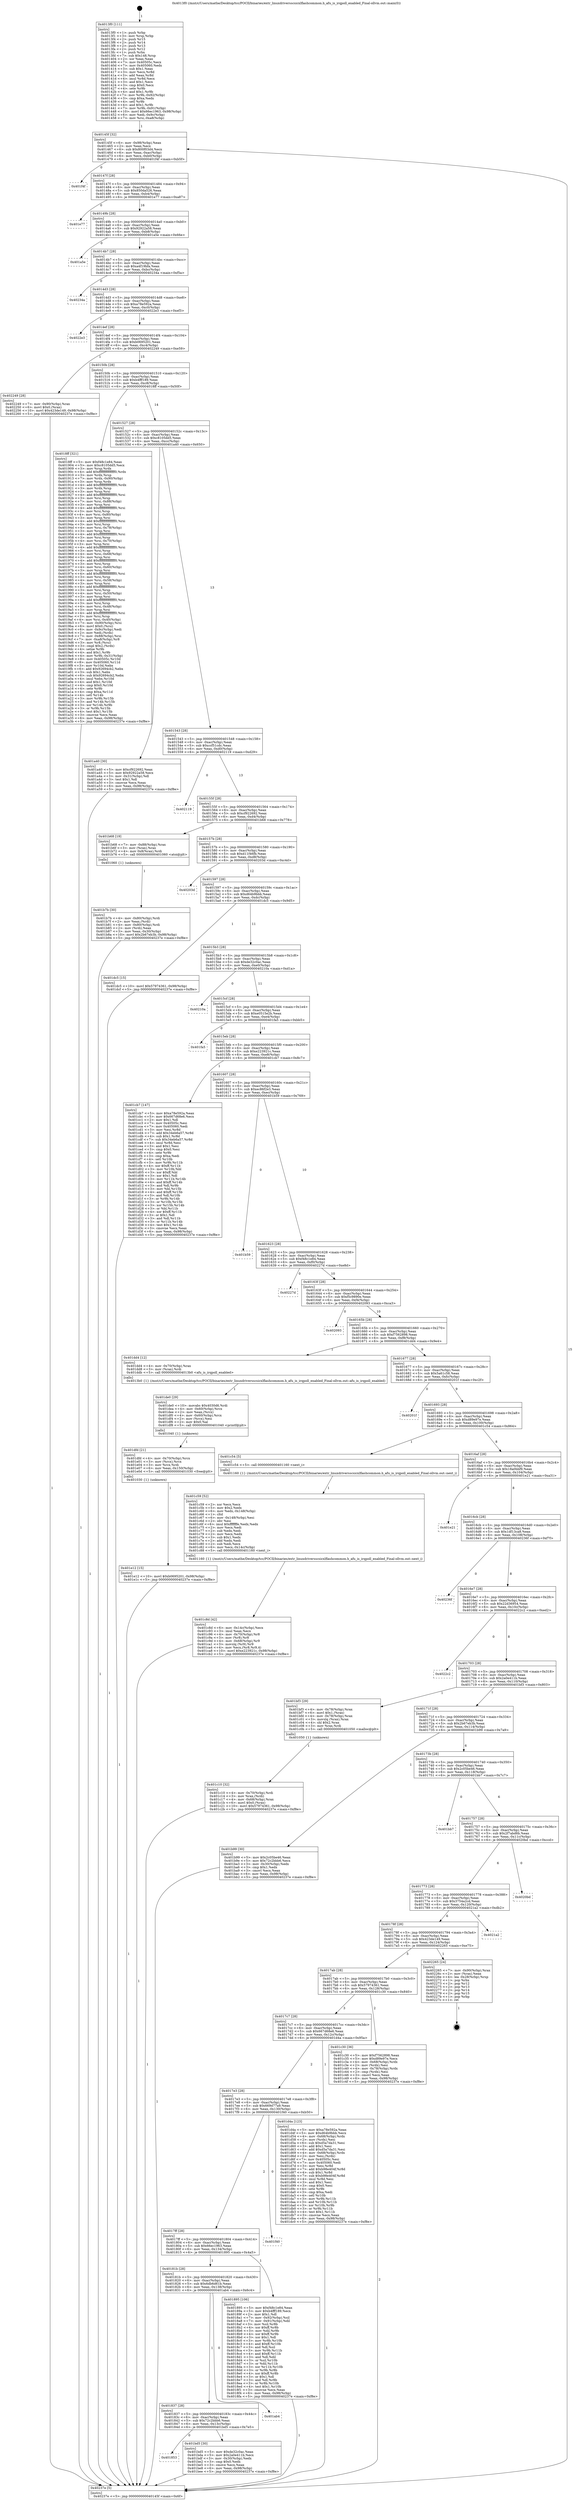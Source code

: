 digraph "0x4013f0" {
  label = "0x4013f0 (/mnt/c/Users/mathe/Desktop/tcc/POCII/binaries/extr_linuxdriversscsicxlflashcommon.h_afu_is_irqpoll_enabled_Final-ollvm.out::main(0))"
  labelloc = "t"
  node[shape=record]

  Entry [label="",width=0.3,height=0.3,shape=circle,fillcolor=black,style=filled]
  "0x40145f" [label="{
     0x40145f [32]\l
     | [instrs]\l
     &nbsp;&nbsp;0x40145f \<+6\>: mov -0x98(%rbp),%eax\l
     &nbsp;&nbsp;0x401465 \<+2\>: mov %eax,%ecx\l
     &nbsp;&nbsp;0x401467 \<+6\>: sub $0x800f03d4,%ecx\l
     &nbsp;&nbsp;0x40146d \<+6\>: mov %eax,-0xac(%rbp)\l
     &nbsp;&nbsp;0x401473 \<+6\>: mov %ecx,-0xb0(%rbp)\l
     &nbsp;&nbsp;0x401479 \<+6\>: je 0000000000401f4f \<main+0xb5f\>\l
  }"]
  "0x401f4f" [label="{
     0x401f4f\l
  }", style=dashed]
  "0x40147f" [label="{
     0x40147f [28]\l
     | [instrs]\l
     &nbsp;&nbsp;0x40147f \<+5\>: jmp 0000000000401484 \<main+0x94\>\l
     &nbsp;&nbsp;0x401484 \<+6\>: mov -0xac(%rbp),%eax\l
     &nbsp;&nbsp;0x40148a \<+5\>: sub $0x850da526,%eax\l
     &nbsp;&nbsp;0x40148f \<+6\>: mov %eax,-0xb4(%rbp)\l
     &nbsp;&nbsp;0x401495 \<+6\>: je 0000000000401e77 \<main+0xa87\>\l
  }"]
  Exit [label="",width=0.3,height=0.3,shape=circle,fillcolor=black,style=filled,peripheries=2]
  "0x401e77" [label="{
     0x401e77\l
  }", style=dashed]
  "0x40149b" [label="{
     0x40149b [28]\l
     | [instrs]\l
     &nbsp;&nbsp;0x40149b \<+5\>: jmp 00000000004014a0 \<main+0xb0\>\l
     &nbsp;&nbsp;0x4014a0 \<+6\>: mov -0xac(%rbp),%eax\l
     &nbsp;&nbsp;0x4014a6 \<+5\>: sub $0x92922a58,%eax\l
     &nbsp;&nbsp;0x4014ab \<+6\>: mov %eax,-0xb8(%rbp)\l
     &nbsp;&nbsp;0x4014b1 \<+6\>: je 0000000000401a5e \<main+0x66e\>\l
  }"]
  "0x401e12" [label="{
     0x401e12 [15]\l
     | [instrs]\l
     &nbsp;&nbsp;0x401e12 \<+10\>: movl $0xb0695201,-0x98(%rbp)\l
     &nbsp;&nbsp;0x401e1c \<+5\>: jmp 000000000040237e \<main+0xf8e\>\l
  }"]
  "0x401a5e" [label="{
     0x401a5e\l
  }", style=dashed]
  "0x4014b7" [label="{
     0x4014b7 [28]\l
     | [instrs]\l
     &nbsp;&nbsp;0x4014b7 \<+5\>: jmp 00000000004014bc \<main+0xcc\>\l
     &nbsp;&nbsp;0x4014bc \<+6\>: mov -0xac(%rbp),%eax\l
     &nbsp;&nbsp;0x4014c2 \<+5\>: sub $0xa4f19bfa,%eax\l
     &nbsp;&nbsp;0x4014c7 \<+6\>: mov %eax,-0xbc(%rbp)\l
     &nbsp;&nbsp;0x4014cd \<+6\>: je 000000000040234a \<main+0xf5a\>\l
  }"]
  "0x401dfd" [label="{
     0x401dfd [21]\l
     | [instrs]\l
     &nbsp;&nbsp;0x401dfd \<+4\>: mov -0x70(%rbp),%rcx\l
     &nbsp;&nbsp;0x401e01 \<+3\>: mov (%rcx),%rcx\l
     &nbsp;&nbsp;0x401e04 \<+3\>: mov %rcx,%rdi\l
     &nbsp;&nbsp;0x401e07 \<+6\>: mov %eax,-0x150(%rbp)\l
     &nbsp;&nbsp;0x401e0d \<+5\>: call 0000000000401030 \<free@plt\>\l
     | [calls]\l
     &nbsp;&nbsp;0x401030 \{1\} (unknown)\l
  }"]
  "0x40234a" [label="{
     0x40234a\l
  }", style=dashed]
  "0x4014d3" [label="{
     0x4014d3 [28]\l
     | [instrs]\l
     &nbsp;&nbsp;0x4014d3 \<+5\>: jmp 00000000004014d8 \<main+0xe8\>\l
     &nbsp;&nbsp;0x4014d8 \<+6\>: mov -0xac(%rbp),%eax\l
     &nbsp;&nbsp;0x4014de \<+5\>: sub $0xa78e592a,%eax\l
     &nbsp;&nbsp;0x4014e3 \<+6\>: mov %eax,-0xc0(%rbp)\l
     &nbsp;&nbsp;0x4014e9 \<+6\>: je 00000000004022e3 \<main+0xef3\>\l
  }"]
  "0x401de0" [label="{
     0x401de0 [29]\l
     | [instrs]\l
     &nbsp;&nbsp;0x401de0 \<+10\>: movabs $0x4030d6,%rdi\l
     &nbsp;&nbsp;0x401dea \<+4\>: mov -0x60(%rbp),%rcx\l
     &nbsp;&nbsp;0x401dee \<+2\>: mov %eax,(%rcx)\l
     &nbsp;&nbsp;0x401df0 \<+4\>: mov -0x60(%rbp),%rcx\l
     &nbsp;&nbsp;0x401df4 \<+2\>: mov (%rcx),%esi\l
     &nbsp;&nbsp;0x401df6 \<+2\>: mov $0x0,%al\l
     &nbsp;&nbsp;0x401df8 \<+5\>: call 0000000000401040 \<printf@plt\>\l
     | [calls]\l
     &nbsp;&nbsp;0x401040 \{1\} (unknown)\l
  }"]
  "0x4022e3" [label="{
     0x4022e3\l
  }", style=dashed]
  "0x4014ef" [label="{
     0x4014ef [28]\l
     | [instrs]\l
     &nbsp;&nbsp;0x4014ef \<+5\>: jmp 00000000004014f4 \<main+0x104\>\l
     &nbsp;&nbsp;0x4014f4 \<+6\>: mov -0xac(%rbp),%eax\l
     &nbsp;&nbsp;0x4014fa \<+5\>: sub $0xb0695201,%eax\l
     &nbsp;&nbsp;0x4014ff \<+6\>: mov %eax,-0xc4(%rbp)\l
     &nbsp;&nbsp;0x401505 \<+6\>: je 0000000000402249 \<main+0xe59\>\l
  }"]
  "0x401c8d" [label="{
     0x401c8d [42]\l
     | [instrs]\l
     &nbsp;&nbsp;0x401c8d \<+6\>: mov -0x14c(%rbp),%ecx\l
     &nbsp;&nbsp;0x401c93 \<+3\>: imul %eax,%ecx\l
     &nbsp;&nbsp;0x401c96 \<+4\>: mov -0x70(%rbp),%r8\l
     &nbsp;&nbsp;0x401c9a \<+3\>: mov (%r8),%r8\l
     &nbsp;&nbsp;0x401c9d \<+4\>: mov -0x68(%rbp),%r9\l
     &nbsp;&nbsp;0x401ca1 \<+3\>: movslq (%r9),%r9\l
     &nbsp;&nbsp;0x401ca4 \<+4\>: mov %ecx,(%r8,%r9,4)\l
     &nbsp;&nbsp;0x401ca8 \<+10\>: movl $0xe223921c,-0x98(%rbp)\l
     &nbsp;&nbsp;0x401cb2 \<+5\>: jmp 000000000040237e \<main+0xf8e\>\l
  }"]
  "0x402249" [label="{
     0x402249 [28]\l
     | [instrs]\l
     &nbsp;&nbsp;0x402249 \<+7\>: mov -0x90(%rbp),%rax\l
     &nbsp;&nbsp;0x402250 \<+6\>: movl $0x0,(%rax)\l
     &nbsp;&nbsp;0x402256 \<+10\>: movl $0x423de149,-0x98(%rbp)\l
     &nbsp;&nbsp;0x402260 \<+5\>: jmp 000000000040237e \<main+0xf8e\>\l
  }"]
  "0x40150b" [label="{
     0x40150b [28]\l
     | [instrs]\l
     &nbsp;&nbsp;0x40150b \<+5\>: jmp 0000000000401510 \<main+0x120\>\l
     &nbsp;&nbsp;0x401510 \<+6\>: mov -0xac(%rbp),%eax\l
     &nbsp;&nbsp;0x401516 \<+5\>: sub $0xb4fff189,%eax\l
     &nbsp;&nbsp;0x40151b \<+6\>: mov %eax,-0xc8(%rbp)\l
     &nbsp;&nbsp;0x401521 \<+6\>: je 00000000004018ff \<main+0x50f\>\l
  }"]
  "0x401c59" [label="{
     0x401c59 [52]\l
     | [instrs]\l
     &nbsp;&nbsp;0x401c59 \<+2\>: xor %ecx,%ecx\l
     &nbsp;&nbsp;0x401c5b \<+5\>: mov $0x2,%edx\l
     &nbsp;&nbsp;0x401c60 \<+6\>: mov %edx,-0x148(%rbp)\l
     &nbsp;&nbsp;0x401c66 \<+1\>: cltd\l
     &nbsp;&nbsp;0x401c67 \<+6\>: mov -0x148(%rbp),%esi\l
     &nbsp;&nbsp;0x401c6d \<+2\>: idiv %esi\l
     &nbsp;&nbsp;0x401c6f \<+6\>: imul $0xfffffffe,%edx,%edx\l
     &nbsp;&nbsp;0x401c75 \<+2\>: mov %ecx,%edi\l
     &nbsp;&nbsp;0x401c77 \<+2\>: sub %edx,%edi\l
     &nbsp;&nbsp;0x401c79 \<+2\>: mov %ecx,%edx\l
     &nbsp;&nbsp;0x401c7b \<+3\>: sub $0x1,%edx\l
     &nbsp;&nbsp;0x401c7e \<+2\>: add %edx,%edi\l
     &nbsp;&nbsp;0x401c80 \<+2\>: sub %edi,%ecx\l
     &nbsp;&nbsp;0x401c82 \<+6\>: mov %ecx,-0x14c(%rbp)\l
     &nbsp;&nbsp;0x401c88 \<+5\>: call 0000000000401160 \<next_i\>\l
     | [calls]\l
     &nbsp;&nbsp;0x401160 \{1\} (/mnt/c/Users/mathe/Desktop/tcc/POCII/binaries/extr_linuxdriversscsicxlflashcommon.h_afu_is_irqpoll_enabled_Final-ollvm.out::next_i)\l
  }"]
  "0x4018ff" [label="{
     0x4018ff [321]\l
     | [instrs]\l
     &nbsp;&nbsp;0x4018ff \<+5\>: mov $0xf48c1e84,%eax\l
     &nbsp;&nbsp;0x401904 \<+5\>: mov $0xc8105dd5,%ecx\l
     &nbsp;&nbsp;0x401909 \<+3\>: mov %rsp,%rdx\l
     &nbsp;&nbsp;0x40190c \<+4\>: add $0xfffffffffffffff0,%rdx\l
     &nbsp;&nbsp;0x401910 \<+3\>: mov %rdx,%rsp\l
     &nbsp;&nbsp;0x401913 \<+7\>: mov %rdx,-0x90(%rbp)\l
     &nbsp;&nbsp;0x40191a \<+3\>: mov %rsp,%rdx\l
     &nbsp;&nbsp;0x40191d \<+4\>: add $0xfffffffffffffff0,%rdx\l
     &nbsp;&nbsp;0x401921 \<+3\>: mov %rdx,%rsp\l
     &nbsp;&nbsp;0x401924 \<+3\>: mov %rsp,%rsi\l
     &nbsp;&nbsp;0x401927 \<+4\>: add $0xfffffffffffffff0,%rsi\l
     &nbsp;&nbsp;0x40192b \<+3\>: mov %rsi,%rsp\l
     &nbsp;&nbsp;0x40192e \<+7\>: mov %rsi,-0x88(%rbp)\l
     &nbsp;&nbsp;0x401935 \<+3\>: mov %rsp,%rsi\l
     &nbsp;&nbsp;0x401938 \<+4\>: add $0xfffffffffffffff0,%rsi\l
     &nbsp;&nbsp;0x40193c \<+3\>: mov %rsi,%rsp\l
     &nbsp;&nbsp;0x40193f \<+4\>: mov %rsi,-0x80(%rbp)\l
     &nbsp;&nbsp;0x401943 \<+3\>: mov %rsp,%rsi\l
     &nbsp;&nbsp;0x401946 \<+4\>: add $0xfffffffffffffff0,%rsi\l
     &nbsp;&nbsp;0x40194a \<+3\>: mov %rsi,%rsp\l
     &nbsp;&nbsp;0x40194d \<+4\>: mov %rsi,-0x78(%rbp)\l
     &nbsp;&nbsp;0x401951 \<+3\>: mov %rsp,%rsi\l
     &nbsp;&nbsp;0x401954 \<+4\>: add $0xfffffffffffffff0,%rsi\l
     &nbsp;&nbsp;0x401958 \<+3\>: mov %rsi,%rsp\l
     &nbsp;&nbsp;0x40195b \<+4\>: mov %rsi,-0x70(%rbp)\l
     &nbsp;&nbsp;0x40195f \<+3\>: mov %rsp,%rsi\l
     &nbsp;&nbsp;0x401962 \<+4\>: add $0xfffffffffffffff0,%rsi\l
     &nbsp;&nbsp;0x401966 \<+3\>: mov %rsi,%rsp\l
     &nbsp;&nbsp;0x401969 \<+4\>: mov %rsi,-0x68(%rbp)\l
     &nbsp;&nbsp;0x40196d \<+3\>: mov %rsp,%rsi\l
     &nbsp;&nbsp;0x401970 \<+4\>: add $0xfffffffffffffff0,%rsi\l
     &nbsp;&nbsp;0x401974 \<+3\>: mov %rsi,%rsp\l
     &nbsp;&nbsp;0x401977 \<+4\>: mov %rsi,-0x60(%rbp)\l
     &nbsp;&nbsp;0x40197b \<+3\>: mov %rsp,%rsi\l
     &nbsp;&nbsp;0x40197e \<+4\>: add $0xfffffffffffffff0,%rsi\l
     &nbsp;&nbsp;0x401982 \<+3\>: mov %rsi,%rsp\l
     &nbsp;&nbsp;0x401985 \<+4\>: mov %rsi,-0x58(%rbp)\l
     &nbsp;&nbsp;0x401989 \<+3\>: mov %rsp,%rsi\l
     &nbsp;&nbsp;0x40198c \<+4\>: add $0xfffffffffffffff0,%rsi\l
     &nbsp;&nbsp;0x401990 \<+3\>: mov %rsi,%rsp\l
     &nbsp;&nbsp;0x401993 \<+4\>: mov %rsi,-0x50(%rbp)\l
     &nbsp;&nbsp;0x401997 \<+3\>: mov %rsp,%rsi\l
     &nbsp;&nbsp;0x40199a \<+4\>: add $0xfffffffffffffff0,%rsi\l
     &nbsp;&nbsp;0x40199e \<+3\>: mov %rsi,%rsp\l
     &nbsp;&nbsp;0x4019a1 \<+4\>: mov %rsi,-0x48(%rbp)\l
     &nbsp;&nbsp;0x4019a5 \<+3\>: mov %rsp,%rsi\l
     &nbsp;&nbsp;0x4019a8 \<+4\>: add $0xfffffffffffffff0,%rsi\l
     &nbsp;&nbsp;0x4019ac \<+3\>: mov %rsi,%rsp\l
     &nbsp;&nbsp;0x4019af \<+4\>: mov %rsi,-0x40(%rbp)\l
     &nbsp;&nbsp;0x4019b3 \<+7\>: mov -0x90(%rbp),%rsi\l
     &nbsp;&nbsp;0x4019ba \<+6\>: movl $0x0,(%rsi)\l
     &nbsp;&nbsp;0x4019c0 \<+6\>: mov -0x9c(%rbp),%edi\l
     &nbsp;&nbsp;0x4019c6 \<+2\>: mov %edi,(%rdx)\l
     &nbsp;&nbsp;0x4019c8 \<+7\>: mov -0x88(%rbp),%rsi\l
     &nbsp;&nbsp;0x4019cf \<+7\>: mov -0xa8(%rbp),%r8\l
     &nbsp;&nbsp;0x4019d6 \<+3\>: mov %r8,(%rsi)\l
     &nbsp;&nbsp;0x4019d9 \<+3\>: cmpl $0x2,(%rdx)\l
     &nbsp;&nbsp;0x4019dc \<+4\>: setne %r9b\l
     &nbsp;&nbsp;0x4019e0 \<+4\>: and $0x1,%r9b\l
     &nbsp;&nbsp;0x4019e4 \<+4\>: mov %r9b,-0x31(%rbp)\l
     &nbsp;&nbsp;0x4019e8 \<+8\>: mov 0x40505c,%r10d\l
     &nbsp;&nbsp;0x4019f0 \<+8\>: mov 0x405060,%r11d\l
     &nbsp;&nbsp;0x4019f8 \<+3\>: mov %r10d,%ebx\l
     &nbsp;&nbsp;0x4019fb \<+6\>: add $0x92694cb2,%ebx\l
     &nbsp;&nbsp;0x401a01 \<+3\>: sub $0x1,%ebx\l
     &nbsp;&nbsp;0x401a04 \<+6\>: sub $0x92694cb2,%ebx\l
     &nbsp;&nbsp;0x401a0a \<+4\>: imul %ebx,%r10d\l
     &nbsp;&nbsp;0x401a0e \<+4\>: and $0x1,%r10d\l
     &nbsp;&nbsp;0x401a12 \<+4\>: cmp $0x0,%r10d\l
     &nbsp;&nbsp;0x401a16 \<+4\>: sete %r9b\l
     &nbsp;&nbsp;0x401a1a \<+4\>: cmp $0xa,%r11d\l
     &nbsp;&nbsp;0x401a1e \<+4\>: setl %r14b\l
     &nbsp;&nbsp;0x401a22 \<+3\>: mov %r9b,%r15b\l
     &nbsp;&nbsp;0x401a25 \<+3\>: and %r14b,%r15b\l
     &nbsp;&nbsp;0x401a28 \<+3\>: xor %r14b,%r9b\l
     &nbsp;&nbsp;0x401a2b \<+3\>: or %r9b,%r15b\l
     &nbsp;&nbsp;0x401a2e \<+4\>: test $0x1,%r15b\l
     &nbsp;&nbsp;0x401a32 \<+3\>: cmovne %ecx,%eax\l
     &nbsp;&nbsp;0x401a35 \<+6\>: mov %eax,-0x98(%rbp)\l
     &nbsp;&nbsp;0x401a3b \<+5\>: jmp 000000000040237e \<main+0xf8e\>\l
  }"]
  "0x401527" [label="{
     0x401527 [28]\l
     | [instrs]\l
     &nbsp;&nbsp;0x401527 \<+5\>: jmp 000000000040152c \<main+0x13c\>\l
     &nbsp;&nbsp;0x40152c \<+6\>: mov -0xac(%rbp),%eax\l
     &nbsp;&nbsp;0x401532 \<+5\>: sub $0xc8105dd5,%eax\l
     &nbsp;&nbsp;0x401537 \<+6\>: mov %eax,-0xcc(%rbp)\l
     &nbsp;&nbsp;0x40153d \<+6\>: je 0000000000401a40 \<main+0x650\>\l
  }"]
  "0x401c10" [label="{
     0x401c10 [32]\l
     | [instrs]\l
     &nbsp;&nbsp;0x401c10 \<+4\>: mov -0x70(%rbp),%rdi\l
     &nbsp;&nbsp;0x401c14 \<+3\>: mov %rax,(%rdi)\l
     &nbsp;&nbsp;0x401c17 \<+4\>: mov -0x68(%rbp),%rax\l
     &nbsp;&nbsp;0x401c1b \<+6\>: movl $0x0,(%rax)\l
     &nbsp;&nbsp;0x401c21 \<+10\>: movl $0x57974361,-0x98(%rbp)\l
     &nbsp;&nbsp;0x401c2b \<+5\>: jmp 000000000040237e \<main+0xf8e\>\l
  }"]
  "0x401a40" [label="{
     0x401a40 [30]\l
     | [instrs]\l
     &nbsp;&nbsp;0x401a40 \<+5\>: mov $0xcf922692,%eax\l
     &nbsp;&nbsp;0x401a45 \<+5\>: mov $0x92922a58,%ecx\l
     &nbsp;&nbsp;0x401a4a \<+3\>: mov -0x31(%rbp),%dl\l
     &nbsp;&nbsp;0x401a4d \<+3\>: test $0x1,%dl\l
     &nbsp;&nbsp;0x401a50 \<+3\>: cmovne %ecx,%eax\l
     &nbsp;&nbsp;0x401a53 \<+6\>: mov %eax,-0x98(%rbp)\l
     &nbsp;&nbsp;0x401a59 \<+5\>: jmp 000000000040237e \<main+0xf8e\>\l
  }"]
  "0x401543" [label="{
     0x401543 [28]\l
     | [instrs]\l
     &nbsp;&nbsp;0x401543 \<+5\>: jmp 0000000000401548 \<main+0x158\>\l
     &nbsp;&nbsp;0x401548 \<+6\>: mov -0xac(%rbp),%eax\l
     &nbsp;&nbsp;0x40154e \<+5\>: sub $0xccf51cdc,%eax\l
     &nbsp;&nbsp;0x401553 \<+6\>: mov %eax,-0xd0(%rbp)\l
     &nbsp;&nbsp;0x401559 \<+6\>: je 0000000000402119 \<main+0xd29\>\l
  }"]
  "0x401853" [label="{
     0x401853\l
  }", style=dashed]
  "0x402119" [label="{
     0x402119\l
  }", style=dashed]
  "0x40155f" [label="{
     0x40155f [28]\l
     | [instrs]\l
     &nbsp;&nbsp;0x40155f \<+5\>: jmp 0000000000401564 \<main+0x174\>\l
     &nbsp;&nbsp;0x401564 \<+6\>: mov -0xac(%rbp),%eax\l
     &nbsp;&nbsp;0x40156a \<+5\>: sub $0xcf922692,%eax\l
     &nbsp;&nbsp;0x40156f \<+6\>: mov %eax,-0xd4(%rbp)\l
     &nbsp;&nbsp;0x401575 \<+6\>: je 0000000000401b68 \<main+0x778\>\l
  }"]
  "0x401bd5" [label="{
     0x401bd5 [30]\l
     | [instrs]\l
     &nbsp;&nbsp;0x401bd5 \<+5\>: mov $0xde32c0ac,%eax\l
     &nbsp;&nbsp;0x401bda \<+5\>: mov $0x2a0e411b,%ecx\l
     &nbsp;&nbsp;0x401bdf \<+3\>: mov -0x30(%rbp),%edx\l
     &nbsp;&nbsp;0x401be2 \<+3\>: cmp $0x0,%edx\l
     &nbsp;&nbsp;0x401be5 \<+3\>: cmove %ecx,%eax\l
     &nbsp;&nbsp;0x401be8 \<+6\>: mov %eax,-0x98(%rbp)\l
     &nbsp;&nbsp;0x401bee \<+5\>: jmp 000000000040237e \<main+0xf8e\>\l
  }"]
  "0x401b68" [label="{
     0x401b68 [19]\l
     | [instrs]\l
     &nbsp;&nbsp;0x401b68 \<+7\>: mov -0x88(%rbp),%rax\l
     &nbsp;&nbsp;0x401b6f \<+3\>: mov (%rax),%rax\l
     &nbsp;&nbsp;0x401b72 \<+4\>: mov 0x8(%rax),%rdi\l
     &nbsp;&nbsp;0x401b76 \<+5\>: call 0000000000401060 \<atoi@plt\>\l
     | [calls]\l
     &nbsp;&nbsp;0x401060 \{1\} (unknown)\l
  }"]
  "0x40157b" [label="{
     0x40157b [28]\l
     | [instrs]\l
     &nbsp;&nbsp;0x40157b \<+5\>: jmp 0000000000401580 \<main+0x190\>\l
     &nbsp;&nbsp;0x401580 \<+6\>: mov -0xac(%rbp),%eax\l
     &nbsp;&nbsp;0x401586 \<+5\>: sub $0xd11f46fb,%eax\l
     &nbsp;&nbsp;0x40158b \<+6\>: mov %eax,-0xd8(%rbp)\l
     &nbsp;&nbsp;0x401591 \<+6\>: je 000000000040203d \<main+0xc4d\>\l
  }"]
  "0x401837" [label="{
     0x401837 [28]\l
     | [instrs]\l
     &nbsp;&nbsp;0x401837 \<+5\>: jmp 000000000040183c \<main+0x44c\>\l
     &nbsp;&nbsp;0x40183c \<+6\>: mov -0xac(%rbp),%eax\l
     &nbsp;&nbsp;0x401842 \<+5\>: sub $0x72c2bbb6,%eax\l
     &nbsp;&nbsp;0x401847 \<+6\>: mov %eax,-0x13c(%rbp)\l
     &nbsp;&nbsp;0x40184d \<+6\>: je 0000000000401bd5 \<main+0x7e5\>\l
  }"]
  "0x40203d" [label="{
     0x40203d\l
  }", style=dashed]
  "0x401597" [label="{
     0x401597 [28]\l
     | [instrs]\l
     &nbsp;&nbsp;0x401597 \<+5\>: jmp 000000000040159c \<main+0x1ac\>\l
     &nbsp;&nbsp;0x40159c \<+6\>: mov -0xac(%rbp),%eax\l
     &nbsp;&nbsp;0x4015a2 \<+5\>: sub $0xd64b9bbb,%eax\l
     &nbsp;&nbsp;0x4015a7 \<+6\>: mov %eax,-0xdc(%rbp)\l
     &nbsp;&nbsp;0x4015ad \<+6\>: je 0000000000401dc5 \<main+0x9d5\>\l
  }"]
  "0x401ab4" [label="{
     0x401ab4\l
  }", style=dashed]
  "0x401dc5" [label="{
     0x401dc5 [15]\l
     | [instrs]\l
     &nbsp;&nbsp;0x401dc5 \<+10\>: movl $0x57974361,-0x98(%rbp)\l
     &nbsp;&nbsp;0x401dcf \<+5\>: jmp 000000000040237e \<main+0xf8e\>\l
  }"]
  "0x4015b3" [label="{
     0x4015b3 [28]\l
     | [instrs]\l
     &nbsp;&nbsp;0x4015b3 \<+5\>: jmp 00000000004015b8 \<main+0x1c8\>\l
     &nbsp;&nbsp;0x4015b8 \<+6\>: mov -0xac(%rbp),%eax\l
     &nbsp;&nbsp;0x4015be \<+5\>: sub $0xde32c0ac,%eax\l
     &nbsp;&nbsp;0x4015c3 \<+6\>: mov %eax,-0xe0(%rbp)\l
     &nbsp;&nbsp;0x4015c9 \<+6\>: je 000000000040210a \<main+0xd1a\>\l
  }"]
  "0x401b7b" [label="{
     0x401b7b [30]\l
     | [instrs]\l
     &nbsp;&nbsp;0x401b7b \<+4\>: mov -0x80(%rbp),%rdi\l
     &nbsp;&nbsp;0x401b7f \<+2\>: mov %eax,(%rdi)\l
     &nbsp;&nbsp;0x401b81 \<+4\>: mov -0x80(%rbp),%rdi\l
     &nbsp;&nbsp;0x401b85 \<+2\>: mov (%rdi),%eax\l
     &nbsp;&nbsp;0x401b87 \<+3\>: mov %eax,-0x30(%rbp)\l
     &nbsp;&nbsp;0x401b8a \<+10\>: movl $0x2b67eb3b,-0x98(%rbp)\l
     &nbsp;&nbsp;0x401b94 \<+5\>: jmp 000000000040237e \<main+0xf8e\>\l
  }"]
  "0x40210a" [label="{
     0x40210a\l
  }", style=dashed]
  "0x4015cf" [label="{
     0x4015cf [28]\l
     | [instrs]\l
     &nbsp;&nbsp;0x4015cf \<+5\>: jmp 00000000004015d4 \<main+0x1e4\>\l
     &nbsp;&nbsp;0x4015d4 \<+6\>: mov -0xac(%rbp),%eax\l
     &nbsp;&nbsp;0x4015da \<+5\>: sub $0xe0515e2b,%eax\l
     &nbsp;&nbsp;0x4015df \<+6\>: mov %eax,-0xe4(%rbp)\l
     &nbsp;&nbsp;0x4015e5 \<+6\>: je 0000000000401fa5 \<main+0xbb5\>\l
  }"]
  "0x4013f0" [label="{
     0x4013f0 [111]\l
     | [instrs]\l
     &nbsp;&nbsp;0x4013f0 \<+1\>: push %rbp\l
     &nbsp;&nbsp;0x4013f1 \<+3\>: mov %rsp,%rbp\l
     &nbsp;&nbsp;0x4013f4 \<+2\>: push %r15\l
     &nbsp;&nbsp;0x4013f6 \<+2\>: push %r14\l
     &nbsp;&nbsp;0x4013f8 \<+2\>: push %r13\l
     &nbsp;&nbsp;0x4013fa \<+2\>: push %r12\l
     &nbsp;&nbsp;0x4013fc \<+1\>: push %rbx\l
     &nbsp;&nbsp;0x4013fd \<+7\>: sub $0x148,%rsp\l
     &nbsp;&nbsp;0x401404 \<+2\>: xor %eax,%eax\l
     &nbsp;&nbsp;0x401406 \<+7\>: mov 0x40505c,%ecx\l
     &nbsp;&nbsp;0x40140d \<+7\>: mov 0x405060,%edx\l
     &nbsp;&nbsp;0x401414 \<+3\>: sub $0x1,%eax\l
     &nbsp;&nbsp;0x401417 \<+3\>: mov %ecx,%r8d\l
     &nbsp;&nbsp;0x40141a \<+3\>: add %eax,%r8d\l
     &nbsp;&nbsp;0x40141d \<+4\>: imul %r8d,%ecx\l
     &nbsp;&nbsp;0x401421 \<+3\>: and $0x1,%ecx\l
     &nbsp;&nbsp;0x401424 \<+3\>: cmp $0x0,%ecx\l
     &nbsp;&nbsp;0x401427 \<+4\>: sete %r9b\l
     &nbsp;&nbsp;0x40142b \<+4\>: and $0x1,%r9b\l
     &nbsp;&nbsp;0x40142f \<+7\>: mov %r9b,-0x92(%rbp)\l
     &nbsp;&nbsp;0x401436 \<+3\>: cmp $0xa,%edx\l
     &nbsp;&nbsp;0x401439 \<+4\>: setl %r9b\l
     &nbsp;&nbsp;0x40143d \<+4\>: and $0x1,%r9b\l
     &nbsp;&nbsp;0x401441 \<+7\>: mov %r9b,-0x91(%rbp)\l
     &nbsp;&nbsp;0x401448 \<+10\>: movl $0x66ec1963,-0x98(%rbp)\l
     &nbsp;&nbsp;0x401452 \<+6\>: mov %edi,-0x9c(%rbp)\l
     &nbsp;&nbsp;0x401458 \<+7\>: mov %rsi,-0xa8(%rbp)\l
  }"]
  "0x401fa5" [label="{
     0x401fa5\l
  }", style=dashed]
  "0x4015eb" [label="{
     0x4015eb [28]\l
     | [instrs]\l
     &nbsp;&nbsp;0x4015eb \<+5\>: jmp 00000000004015f0 \<main+0x200\>\l
     &nbsp;&nbsp;0x4015f0 \<+6\>: mov -0xac(%rbp),%eax\l
     &nbsp;&nbsp;0x4015f6 \<+5\>: sub $0xe223921c,%eax\l
     &nbsp;&nbsp;0x4015fb \<+6\>: mov %eax,-0xe8(%rbp)\l
     &nbsp;&nbsp;0x401601 \<+6\>: je 0000000000401cb7 \<main+0x8c7\>\l
  }"]
  "0x40237e" [label="{
     0x40237e [5]\l
     | [instrs]\l
     &nbsp;&nbsp;0x40237e \<+5\>: jmp 000000000040145f \<main+0x6f\>\l
  }"]
  "0x401cb7" [label="{
     0x401cb7 [147]\l
     | [instrs]\l
     &nbsp;&nbsp;0x401cb7 \<+5\>: mov $0xa78e592a,%eax\l
     &nbsp;&nbsp;0x401cbc \<+5\>: mov $0x667d68e6,%ecx\l
     &nbsp;&nbsp;0x401cc1 \<+2\>: mov $0x1,%dl\l
     &nbsp;&nbsp;0x401cc3 \<+7\>: mov 0x40505c,%esi\l
     &nbsp;&nbsp;0x401cca \<+7\>: mov 0x405060,%edi\l
     &nbsp;&nbsp;0x401cd1 \<+3\>: mov %esi,%r8d\l
     &nbsp;&nbsp;0x401cd4 \<+7\>: add $0x34eb6a57,%r8d\l
     &nbsp;&nbsp;0x401cdb \<+4\>: sub $0x1,%r8d\l
     &nbsp;&nbsp;0x401cdf \<+7\>: sub $0x34eb6a57,%r8d\l
     &nbsp;&nbsp;0x401ce6 \<+4\>: imul %r8d,%esi\l
     &nbsp;&nbsp;0x401cea \<+3\>: and $0x1,%esi\l
     &nbsp;&nbsp;0x401ced \<+3\>: cmp $0x0,%esi\l
     &nbsp;&nbsp;0x401cf0 \<+4\>: sete %r9b\l
     &nbsp;&nbsp;0x401cf4 \<+3\>: cmp $0xa,%edi\l
     &nbsp;&nbsp;0x401cf7 \<+4\>: setl %r10b\l
     &nbsp;&nbsp;0x401cfb \<+3\>: mov %r9b,%r11b\l
     &nbsp;&nbsp;0x401cfe \<+4\>: xor $0xff,%r11b\l
     &nbsp;&nbsp;0x401d02 \<+3\>: mov %r10b,%bl\l
     &nbsp;&nbsp;0x401d05 \<+3\>: xor $0xff,%bl\l
     &nbsp;&nbsp;0x401d08 \<+3\>: xor $0x1,%dl\l
     &nbsp;&nbsp;0x401d0b \<+3\>: mov %r11b,%r14b\l
     &nbsp;&nbsp;0x401d0e \<+4\>: and $0xff,%r14b\l
     &nbsp;&nbsp;0x401d12 \<+3\>: and %dl,%r9b\l
     &nbsp;&nbsp;0x401d15 \<+3\>: mov %bl,%r15b\l
     &nbsp;&nbsp;0x401d18 \<+4\>: and $0xff,%r15b\l
     &nbsp;&nbsp;0x401d1c \<+3\>: and %dl,%r10b\l
     &nbsp;&nbsp;0x401d1f \<+3\>: or %r9b,%r14b\l
     &nbsp;&nbsp;0x401d22 \<+3\>: or %r10b,%r15b\l
     &nbsp;&nbsp;0x401d25 \<+3\>: xor %r15b,%r14b\l
     &nbsp;&nbsp;0x401d28 \<+3\>: or %bl,%r11b\l
     &nbsp;&nbsp;0x401d2b \<+4\>: xor $0xff,%r11b\l
     &nbsp;&nbsp;0x401d2f \<+3\>: or $0x1,%dl\l
     &nbsp;&nbsp;0x401d32 \<+3\>: and %dl,%r11b\l
     &nbsp;&nbsp;0x401d35 \<+3\>: or %r11b,%r14b\l
     &nbsp;&nbsp;0x401d38 \<+4\>: test $0x1,%r14b\l
     &nbsp;&nbsp;0x401d3c \<+3\>: cmovne %ecx,%eax\l
     &nbsp;&nbsp;0x401d3f \<+6\>: mov %eax,-0x98(%rbp)\l
     &nbsp;&nbsp;0x401d45 \<+5\>: jmp 000000000040237e \<main+0xf8e\>\l
  }"]
  "0x401607" [label="{
     0x401607 [28]\l
     | [instrs]\l
     &nbsp;&nbsp;0x401607 \<+5\>: jmp 000000000040160c \<main+0x21c\>\l
     &nbsp;&nbsp;0x40160c \<+6\>: mov -0xac(%rbp),%eax\l
     &nbsp;&nbsp;0x401612 \<+5\>: sub $0xec86f2e3,%eax\l
     &nbsp;&nbsp;0x401617 \<+6\>: mov %eax,-0xec(%rbp)\l
     &nbsp;&nbsp;0x40161d \<+6\>: je 0000000000401b59 \<main+0x769\>\l
  }"]
  "0x40181b" [label="{
     0x40181b [28]\l
     | [instrs]\l
     &nbsp;&nbsp;0x40181b \<+5\>: jmp 0000000000401820 \<main+0x430\>\l
     &nbsp;&nbsp;0x401820 \<+6\>: mov -0xac(%rbp),%eax\l
     &nbsp;&nbsp;0x401826 \<+5\>: sub $0x6db6d61b,%eax\l
     &nbsp;&nbsp;0x40182b \<+6\>: mov %eax,-0x138(%rbp)\l
     &nbsp;&nbsp;0x401831 \<+6\>: je 0000000000401ab4 \<main+0x6c4\>\l
  }"]
  "0x401b59" [label="{
     0x401b59\l
  }", style=dashed]
  "0x401623" [label="{
     0x401623 [28]\l
     | [instrs]\l
     &nbsp;&nbsp;0x401623 \<+5\>: jmp 0000000000401628 \<main+0x238\>\l
     &nbsp;&nbsp;0x401628 \<+6\>: mov -0xac(%rbp),%eax\l
     &nbsp;&nbsp;0x40162e \<+5\>: sub $0xf48c1e84,%eax\l
     &nbsp;&nbsp;0x401633 \<+6\>: mov %eax,-0xf0(%rbp)\l
     &nbsp;&nbsp;0x401639 \<+6\>: je 000000000040227d \<main+0xe8d\>\l
  }"]
  "0x401895" [label="{
     0x401895 [106]\l
     | [instrs]\l
     &nbsp;&nbsp;0x401895 \<+5\>: mov $0xf48c1e84,%eax\l
     &nbsp;&nbsp;0x40189a \<+5\>: mov $0xb4fff189,%ecx\l
     &nbsp;&nbsp;0x40189f \<+2\>: mov $0x1,%dl\l
     &nbsp;&nbsp;0x4018a1 \<+7\>: mov -0x92(%rbp),%sil\l
     &nbsp;&nbsp;0x4018a8 \<+7\>: mov -0x91(%rbp),%dil\l
     &nbsp;&nbsp;0x4018af \<+3\>: mov %sil,%r8b\l
     &nbsp;&nbsp;0x4018b2 \<+4\>: xor $0xff,%r8b\l
     &nbsp;&nbsp;0x4018b6 \<+3\>: mov %dil,%r9b\l
     &nbsp;&nbsp;0x4018b9 \<+4\>: xor $0xff,%r9b\l
     &nbsp;&nbsp;0x4018bd \<+3\>: xor $0x1,%dl\l
     &nbsp;&nbsp;0x4018c0 \<+3\>: mov %r8b,%r10b\l
     &nbsp;&nbsp;0x4018c3 \<+4\>: and $0xff,%r10b\l
     &nbsp;&nbsp;0x4018c7 \<+3\>: and %dl,%sil\l
     &nbsp;&nbsp;0x4018ca \<+3\>: mov %r9b,%r11b\l
     &nbsp;&nbsp;0x4018cd \<+4\>: and $0xff,%r11b\l
     &nbsp;&nbsp;0x4018d1 \<+3\>: and %dl,%dil\l
     &nbsp;&nbsp;0x4018d4 \<+3\>: or %sil,%r10b\l
     &nbsp;&nbsp;0x4018d7 \<+3\>: or %dil,%r11b\l
     &nbsp;&nbsp;0x4018da \<+3\>: xor %r11b,%r10b\l
     &nbsp;&nbsp;0x4018dd \<+3\>: or %r9b,%r8b\l
     &nbsp;&nbsp;0x4018e0 \<+4\>: xor $0xff,%r8b\l
     &nbsp;&nbsp;0x4018e4 \<+3\>: or $0x1,%dl\l
     &nbsp;&nbsp;0x4018e7 \<+3\>: and %dl,%r8b\l
     &nbsp;&nbsp;0x4018ea \<+3\>: or %r8b,%r10b\l
     &nbsp;&nbsp;0x4018ed \<+4\>: test $0x1,%r10b\l
     &nbsp;&nbsp;0x4018f1 \<+3\>: cmovne %ecx,%eax\l
     &nbsp;&nbsp;0x4018f4 \<+6\>: mov %eax,-0x98(%rbp)\l
     &nbsp;&nbsp;0x4018fa \<+5\>: jmp 000000000040237e \<main+0xf8e\>\l
  }"]
  "0x40227d" [label="{
     0x40227d\l
  }", style=dashed]
  "0x40163f" [label="{
     0x40163f [28]\l
     | [instrs]\l
     &nbsp;&nbsp;0x40163f \<+5\>: jmp 0000000000401644 \<main+0x254\>\l
     &nbsp;&nbsp;0x401644 \<+6\>: mov -0xac(%rbp),%eax\l
     &nbsp;&nbsp;0x40164a \<+5\>: sub $0xf5c9890e,%eax\l
     &nbsp;&nbsp;0x40164f \<+6\>: mov %eax,-0xf4(%rbp)\l
     &nbsp;&nbsp;0x401655 \<+6\>: je 0000000000402093 \<main+0xca3\>\l
  }"]
  "0x4017ff" [label="{
     0x4017ff [28]\l
     | [instrs]\l
     &nbsp;&nbsp;0x4017ff \<+5\>: jmp 0000000000401804 \<main+0x414\>\l
     &nbsp;&nbsp;0x401804 \<+6\>: mov -0xac(%rbp),%eax\l
     &nbsp;&nbsp;0x40180a \<+5\>: sub $0x66ec1963,%eax\l
     &nbsp;&nbsp;0x40180f \<+6\>: mov %eax,-0x134(%rbp)\l
     &nbsp;&nbsp;0x401815 \<+6\>: je 0000000000401895 \<main+0x4a5\>\l
  }"]
  "0x402093" [label="{
     0x402093\l
  }", style=dashed]
  "0x40165b" [label="{
     0x40165b [28]\l
     | [instrs]\l
     &nbsp;&nbsp;0x40165b \<+5\>: jmp 0000000000401660 \<main+0x270\>\l
     &nbsp;&nbsp;0x401660 \<+6\>: mov -0xac(%rbp),%eax\l
     &nbsp;&nbsp;0x401666 \<+5\>: sub $0xf7562898,%eax\l
     &nbsp;&nbsp;0x40166b \<+6\>: mov %eax,-0xf8(%rbp)\l
     &nbsp;&nbsp;0x401671 \<+6\>: je 0000000000401dd4 \<main+0x9e4\>\l
  }"]
  "0x401f40" [label="{
     0x401f40\l
  }", style=dashed]
  "0x401dd4" [label="{
     0x401dd4 [12]\l
     | [instrs]\l
     &nbsp;&nbsp;0x401dd4 \<+4\>: mov -0x70(%rbp),%rax\l
     &nbsp;&nbsp;0x401dd8 \<+3\>: mov (%rax),%rdi\l
     &nbsp;&nbsp;0x401ddb \<+5\>: call 00000000004013b0 \<afu_is_irqpoll_enabled\>\l
     | [calls]\l
     &nbsp;&nbsp;0x4013b0 \{1\} (/mnt/c/Users/mathe/Desktop/tcc/POCII/binaries/extr_linuxdriversscsicxlflashcommon.h_afu_is_irqpoll_enabled_Final-ollvm.out::afu_is_irqpoll_enabled)\l
  }"]
  "0x401677" [label="{
     0x401677 [28]\l
     | [instrs]\l
     &nbsp;&nbsp;0x401677 \<+5\>: jmp 000000000040167c \<main+0x28c\>\l
     &nbsp;&nbsp;0x40167c \<+6\>: mov -0xac(%rbp),%eax\l
     &nbsp;&nbsp;0x401682 \<+5\>: sub $0x5a61c58,%eax\l
     &nbsp;&nbsp;0x401687 \<+6\>: mov %eax,-0xfc(%rbp)\l
     &nbsp;&nbsp;0x40168d \<+6\>: je 000000000040201f \<main+0xc2f\>\l
  }"]
  "0x4017e3" [label="{
     0x4017e3 [28]\l
     | [instrs]\l
     &nbsp;&nbsp;0x4017e3 \<+5\>: jmp 00000000004017e8 \<main+0x3f8\>\l
     &nbsp;&nbsp;0x4017e8 \<+6\>: mov -0xac(%rbp),%eax\l
     &nbsp;&nbsp;0x4017ee \<+5\>: sub $0x669d77a9,%eax\l
     &nbsp;&nbsp;0x4017f3 \<+6\>: mov %eax,-0x130(%rbp)\l
     &nbsp;&nbsp;0x4017f9 \<+6\>: je 0000000000401f40 \<main+0xb50\>\l
  }"]
  "0x40201f" [label="{
     0x40201f\l
  }", style=dashed]
  "0x401693" [label="{
     0x401693 [28]\l
     | [instrs]\l
     &nbsp;&nbsp;0x401693 \<+5\>: jmp 0000000000401698 \<main+0x2a8\>\l
     &nbsp;&nbsp;0x401698 \<+6\>: mov -0xac(%rbp),%eax\l
     &nbsp;&nbsp;0x40169e \<+5\>: sub $0xd89e97e,%eax\l
     &nbsp;&nbsp;0x4016a3 \<+6\>: mov %eax,-0x100(%rbp)\l
     &nbsp;&nbsp;0x4016a9 \<+6\>: je 0000000000401c54 \<main+0x864\>\l
  }"]
  "0x401d4a" [label="{
     0x401d4a [123]\l
     | [instrs]\l
     &nbsp;&nbsp;0x401d4a \<+5\>: mov $0xa78e592a,%eax\l
     &nbsp;&nbsp;0x401d4f \<+5\>: mov $0xd64b9bbb,%ecx\l
     &nbsp;&nbsp;0x401d54 \<+4\>: mov -0x68(%rbp),%rdx\l
     &nbsp;&nbsp;0x401d58 \<+2\>: mov (%rdx),%esi\l
     &nbsp;&nbsp;0x401d5a \<+6\>: sub $0xd5a7da31,%esi\l
     &nbsp;&nbsp;0x401d60 \<+3\>: add $0x1,%esi\l
     &nbsp;&nbsp;0x401d63 \<+6\>: add $0xd5a7da31,%esi\l
     &nbsp;&nbsp;0x401d69 \<+4\>: mov -0x68(%rbp),%rdx\l
     &nbsp;&nbsp;0x401d6d \<+2\>: mov %esi,(%rdx)\l
     &nbsp;&nbsp;0x401d6f \<+7\>: mov 0x40505c,%esi\l
     &nbsp;&nbsp;0x401d76 \<+7\>: mov 0x405060,%edi\l
     &nbsp;&nbsp;0x401d7d \<+3\>: mov %esi,%r8d\l
     &nbsp;&nbsp;0x401d80 \<+7\>: add $0xb98e404f,%r8d\l
     &nbsp;&nbsp;0x401d87 \<+4\>: sub $0x1,%r8d\l
     &nbsp;&nbsp;0x401d8b \<+7\>: sub $0xb98e404f,%r8d\l
     &nbsp;&nbsp;0x401d92 \<+4\>: imul %r8d,%esi\l
     &nbsp;&nbsp;0x401d96 \<+3\>: and $0x1,%esi\l
     &nbsp;&nbsp;0x401d99 \<+3\>: cmp $0x0,%esi\l
     &nbsp;&nbsp;0x401d9c \<+4\>: sete %r9b\l
     &nbsp;&nbsp;0x401da0 \<+3\>: cmp $0xa,%edi\l
     &nbsp;&nbsp;0x401da3 \<+4\>: setl %r10b\l
     &nbsp;&nbsp;0x401da7 \<+3\>: mov %r9b,%r11b\l
     &nbsp;&nbsp;0x401daa \<+3\>: and %r10b,%r11b\l
     &nbsp;&nbsp;0x401dad \<+3\>: xor %r10b,%r9b\l
     &nbsp;&nbsp;0x401db0 \<+3\>: or %r9b,%r11b\l
     &nbsp;&nbsp;0x401db3 \<+4\>: test $0x1,%r11b\l
     &nbsp;&nbsp;0x401db7 \<+3\>: cmovne %ecx,%eax\l
     &nbsp;&nbsp;0x401dba \<+6\>: mov %eax,-0x98(%rbp)\l
     &nbsp;&nbsp;0x401dc0 \<+5\>: jmp 000000000040237e \<main+0xf8e\>\l
  }"]
  "0x401c54" [label="{
     0x401c54 [5]\l
     | [instrs]\l
     &nbsp;&nbsp;0x401c54 \<+5\>: call 0000000000401160 \<next_i\>\l
     | [calls]\l
     &nbsp;&nbsp;0x401160 \{1\} (/mnt/c/Users/mathe/Desktop/tcc/POCII/binaries/extr_linuxdriversscsicxlflashcommon.h_afu_is_irqpoll_enabled_Final-ollvm.out::next_i)\l
  }"]
  "0x4016af" [label="{
     0x4016af [28]\l
     | [instrs]\l
     &nbsp;&nbsp;0x4016af \<+5\>: jmp 00000000004016b4 \<main+0x2c4\>\l
     &nbsp;&nbsp;0x4016b4 \<+6\>: mov -0xac(%rbp),%eax\l
     &nbsp;&nbsp;0x4016ba \<+5\>: sub $0x18a0bbf9,%eax\l
     &nbsp;&nbsp;0x4016bf \<+6\>: mov %eax,-0x104(%rbp)\l
     &nbsp;&nbsp;0x4016c5 \<+6\>: je 0000000000401e21 \<main+0xa31\>\l
  }"]
  "0x4017c7" [label="{
     0x4017c7 [28]\l
     | [instrs]\l
     &nbsp;&nbsp;0x4017c7 \<+5\>: jmp 00000000004017cc \<main+0x3dc\>\l
     &nbsp;&nbsp;0x4017cc \<+6\>: mov -0xac(%rbp),%eax\l
     &nbsp;&nbsp;0x4017d2 \<+5\>: sub $0x667d68e6,%eax\l
     &nbsp;&nbsp;0x4017d7 \<+6\>: mov %eax,-0x12c(%rbp)\l
     &nbsp;&nbsp;0x4017dd \<+6\>: je 0000000000401d4a \<main+0x95a\>\l
  }"]
  "0x401e21" [label="{
     0x401e21\l
  }", style=dashed]
  "0x4016cb" [label="{
     0x4016cb [28]\l
     | [instrs]\l
     &nbsp;&nbsp;0x4016cb \<+5\>: jmp 00000000004016d0 \<main+0x2e0\>\l
     &nbsp;&nbsp;0x4016d0 \<+6\>: mov -0xac(%rbp),%eax\l
     &nbsp;&nbsp;0x4016d6 \<+5\>: sub $0x1df13ca8,%eax\l
     &nbsp;&nbsp;0x4016db \<+6\>: mov %eax,-0x108(%rbp)\l
     &nbsp;&nbsp;0x4016e1 \<+6\>: je 000000000040236f \<main+0xf7f\>\l
  }"]
  "0x401c30" [label="{
     0x401c30 [36]\l
     | [instrs]\l
     &nbsp;&nbsp;0x401c30 \<+5\>: mov $0xf7562898,%eax\l
     &nbsp;&nbsp;0x401c35 \<+5\>: mov $0xd89e97e,%ecx\l
     &nbsp;&nbsp;0x401c3a \<+4\>: mov -0x68(%rbp),%rdx\l
     &nbsp;&nbsp;0x401c3e \<+2\>: mov (%rdx),%esi\l
     &nbsp;&nbsp;0x401c40 \<+4\>: mov -0x78(%rbp),%rdx\l
     &nbsp;&nbsp;0x401c44 \<+2\>: cmp (%rdx),%esi\l
     &nbsp;&nbsp;0x401c46 \<+3\>: cmovl %ecx,%eax\l
     &nbsp;&nbsp;0x401c49 \<+6\>: mov %eax,-0x98(%rbp)\l
     &nbsp;&nbsp;0x401c4f \<+5\>: jmp 000000000040237e \<main+0xf8e\>\l
  }"]
  "0x40236f" [label="{
     0x40236f\l
  }", style=dashed]
  "0x4016e7" [label="{
     0x4016e7 [28]\l
     | [instrs]\l
     &nbsp;&nbsp;0x4016e7 \<+5\>: jmp 00000000004016ec \<main+0x2fc\>\l
     &nbsp;&nbsp;0x4016ec \<+6\>: mov -0xac(%rbp),%eax\l
     &nbsp;&nbsp;0x4016f2 \<+5\>: sub $0x22d36954,%eax\l
     &nbsp;&nbsp;0x4016f7 \<+6\>: mov %eax,-0x10c(%rbp)\l
     &nbsp;&nbsp;0x4016fd \<+6\>: je 00000000004022c2 \<main+0xed2\>\l
  }"]
  "0x4017ab" [label="{
     0x4017ab [28]\l
     | [instrs]\l
     &nbsp;&nbsp;0x4017ab \<+5\>: jmp 00000000004017b0 \<main+0x3c0\>\l
     &nbsp;&nbsp;0x4017b0 \<+6\>: mov -0xac(%rbp),%eax\l
     &nbsp;&nbsp;0x4017b6 \<+5\>: sub $0x57974361,%eax\l
     &nbsp;&nbsp;0x4017bb \<+6\>: mov %eax,-0x128(%rbp)\l
     &nbsp;&nbsp;0x4017c1 \<+6\>: je 0000000000401c30 \<main+0x840\>\l
  }"]
  "0x4022c2" [label="{
     0x4022c2\l
  }", style=dashed]
  "0x401703" [label="{
     0x401703 [28]\l
     | [instrs]\l
     &nbsp;&nbsp;0x401703 \<+5\>: jmp 0000000000401708 \<main+0x318\>\l
     &nbsp;&nbsp;0x401708 \<+6\>: mov -0xac(%rbp),%eax\l
     &nbsp;&nbsp;0x40170e \<+5\>: sub $0x2a0e411b,%eax\l
     &nbsp;&nbsp;0x401713 \<+6\>: mov %eax,-0x110(%rbp)\l
     &nbsp;&nbsp;0x401719 \<+6\>: je 0000000000401bf3 \<main+0x803\>\l
  }"]
  "0x402265" [label="{
     0x402265 [24]\l
     | [instrs]\l
     &nbsp;&nbsp;0x402265 \<+7\>: mov -0x90(%rbp),%rax\l
     &nbsp;&nbsp;0x40226c \<+2\>: mov (%rax),%eax\l
     &nbsp;&nbsp;0x40226e \<+4\>: lea -0x28(%rbp),%rsp\l
     &nbsp;&nbsp;0x402272 \<+1\>: pop %rbx\l
     &nbsp;&nbsp;0x402273 \<+2\>: pop %r12\l
     &nbsp;&nbsp;0x402275 \<+2\>: pop %r13\l
     &nbsp;&nbsp;0x402277 \<+2\>: pop %r14\l
     &nbsp;&nbsp;0x402279 \<+2\>: pop %r15\l
     &nbsp;&nbsp;0x40227b \<+1\>: pop %rbp\l
     &nbsp;&nbsp;0x40227c \<+1\>: ret\l
  }"]
  "0x401bf3" [label="{
     0x401bf3 [29]\l
     | [instrs]\l
     &nbsp;&nbsp;0x401bf3 \<+4\>: mov -0x78(%rbp),%rax\l
     &nbsp;&nbsp;0x401bf7 \<+6\>: movl $0x1,(%rax)\l
     &nbsp;&nbsp;0x401bfd \<+4\>: mov -0x78(%rbp),%rax\l
     &nbsp;&nbsp;0x401c01 \<+3\>: movslq (%rax),%rax\l
     &nbsp;&nbsp;0x401c04 \<+4\>: shl $0x2,%rax\l
     &nbsp;&nbsp;0x401c08 \<+3\>: mov %rax,%rdi\l
     &nbsp;&nbsp;0x401c0b \<+5\>: call 0000000000401050 \<malloc@plt\>\l
     | [calls]\l
     &nbsp;&nbsp;0x401050 \{1\} (unknown)\l
  }"]
  "0x40171f" [label="{
     0x40171f [28]\l
     | [instrs]\l
     &nbsp;&nbsp;0x40171f \<+5\>: jmp 0000000000401724 \<main+0x334\>\l
     &nbsp;&nbsp;0x401724 \<+6\>: mov -0xac(%rbp),%eax\l
     &nbsp;&nbsp;0x40172a \<+5\>: sub $0x2b67eb3b,%eax\l
     &nbsp;&nbsp;0x40172f \<+6\>: mov %eax,-0x114(%rbp)\l
     &nbsp;&nbsp;0x401735 \<+6\>: je 0000000000401b99 \<main+0x7a9\>\l
  }"]
  "0x40178f" [label="{
     0x40178f [28]\l
     | [instrs]\l
     &nbsp;&nbsp;0x40178f \<+5\>: jmp 0000000000401794 \<main+0x3a4\>\l
     &nbsp;&nbsp;0x401794 \<+6\>: mov -0xac(%rbp),%eax\l
     &nbsp;&nbsp;0x40179a \<+5\>: sub $0x423de149,%eax\l
     &nbsp;&nbsp;0x40179f \<+6\>: mov %eax,-0x124(%rbp)\l
     &nbsp;&nbsp;0x4017a5 \<+6\>: je 0000000000402265 \<main+0xe75\>\l
  }"]
  "0x401b99" [label="{
     0x401b99 [30]\l
     | [instrs]\l
     &nbsp;&nbsp;0x401b99 \<+5\>: mov $0x2c05be46,%eax\l
     &nbsp;&nbsp;0x401b9e \<+5\>: mov $0x72c2bbb6,%ecx\l
     &nbsp;&nbsp;0x401ba3 \<+3\>: mov -0x30(%rbp),%edx\l
     &nbsp;&nbsp;0x401ba6 \<+3\>: cmp $0x1,%edx\l
     &nbsp;&nbsp;0x401ba9 \<+3\>: cmovl %ecx,%eax\l
     &nbsp;&nbsp;0x401bac \<+6\>: mov %eax,-0x98(%rbp)\l
     &nbsp;&nbsp;0x401bb2 \<+5\>: jmp 000000000040237e \<main+0xf8e\>\l
  }"]
  "0x40173b" [label="{
     0x40173b [28]\l
     | [instrs]\l
     &nbsp;&nbsp;0x40173b \<+5\>: jmp 0000000000401740 \<main+0x350\>\l
     &nbsp;&nbsp;0x401740 \<+6\>: mov -0xac(%rbp),%eax\l
     &nbsp;&nbsp;0x401746 \<+5\>: sub $0x2c05be46,%eax\l
     &nbsp;&nbsp;0x40174b \<+6\>: mov %eax,-0x118(%rbp)\l
     &nbsp;&nbsp;0x401751 \<+6\>: je 0000000000401bb7 \<main+0x7c7\>\l
  }"]
  "0x4021a2" [label="{
     0x4021a2\l
  }", style=dashed]
  "0x401bb7" [label="{
     0x401bb7\l
  }", style=dashed]
  "0x401757" [label="{
     0x401757 [28]\l
     | [instrs]\l
     &nbsp;&nbsp;0x401757 \<+5\>: jmp 000000000040175c \<main+0x36c\>\l
     &nbsp;&nbsp;0x40175c \<+6\>: mov -0xac(%rbp),%eax\l
     &nbsp;&nbsp;0x401762 \<+5\>: sub $0x2f7abd6b,%eax\l
     &nbsp;&nbsp;0x401767 \<+6\>: mov %eax,-0x11c(%rbp)\l
     &nbsp;&nbsp;0x40176d \<+6\>: je 00000000004020bd \<main+0xccd\>\l
  }"]
  "0x401773" [label="{
     0x401773 [28]\l
     | [instrs]\l
     &nbsp;&nbsp;0x401773 \<+5\>: jmp 0000000000401778 \<main+0x388\>\l
     &nbsp;&nbsp;0x401778 \<+6\>: mov -0xac(%rbp),%eax\l
     &nbsp;&nbsp;0x40177e \<+5\>: sub $0x3754a2cd,%eax\l
     &nbsp;&nbsp;0x401783 \<+6\>: mov %eax,-0x120(%rbp)\l
     &nbsp;&nbsp;0x401789 \<+6\>: je 00000000004021a2 \<main+0xdb2\>\l
  }"]
  "0x4020bd" [label="{
     0x4020bd\l
  }", style=dashed]
  Entry -> "0x4013f0" [label=" 1"]
  "0x40145f" -> "0x401f4f" [label=" 0"]
  "0x40145f" -> "0x40147f" [label=" 16"]
  "0x402265" -> Exit [label=" 1"]
  "0x40147f" -> "0x401e77" [label=" 0"]
  "0x40147f" -> "0x40149b" [label=" 16"]
  "0x402249" -> "0x40237e" [label=" 1"]
  "0x40149b" -> "0x401a5e" [label=" 0"]
  "0x40149b" -> "0x4014b7" [label=" 16"]
  "0x401e12" -> "0x40237e" [label=" 1"]
  "0x4014b7" -> "0x40234a" [label=" 0"]
  "0x4014b7" -> "0x4014d3" [label=" 16"]
  "0x401dfd" -> "0x401e12" [label=" 1"]
  "0x4014d3" -> "0x4022e3" [label=" 0"]
  "0x4014d3" -> "0x4014ef" [label=" 16"]
  "0x401de0" -> "0x401dfd" [label=" 1"]
  "0x4014ef" -> "0x402249" [label=" 1"]
  "0x4014ef" -> "0x40150b" [label=" 15"]
  "0x401dd4" -> "0x401de0" [label=" 1"]
  "0x40150b" -> "0x4018ff" [label=" 1"]
  "0x40150b" -> "0x401527" [label=" 14"]
  "0x401dc5" -> "0x40237e" [label=" 1"]
  "0x401527" -> "0x401a40" [label=" 1"]
  "0x401527" -> "0x401543" [label=" 13"]
  "0x401d4a" -> "0x40237e" [label=" 1"]
  "0x401543" -> "0x402119" [label=" 0"]
  "0x401543" -> "0x40155f" [label=" 13"]
  "0x401cb7" -> "0x40237e" [label=" 1"]
  "0x40155f" -> "0x401b68" [label=" 1"]
  "0x40155f" -> "0x40157b" [label=" 12"]
  "0x401c8d" -> "0x40237e" [label=" 1"]
  "0x40157b" -> "0x40203d" [label=" 0"]
  "0x40157b" -> "0x401597" [label=" 12"]
  "0x401c54" -> "0x401c59" [label=" 1"]
  "0x401597" -> "0x401dc5" [label=" 1"]
  "0x401597" -> "0x4015b3" [label=" 11"]
  "0x401c30" -> "0x40237e" [label=" 2"]
  "0x4015b3" -> "0x40210a" [label=" 0"]
  "0x4015b3" -> "0x4015cf" [label=" 11"]
  "0x401bf3" -> "0x401c10" [label=" 1"]
  "0x4015cf" -> "0x401fa5" [label=" 0"]
  "0x4015cf" -> "0x4015eb" [label=" 11"]
  "0x401837" -> "0x401853" [label=" 0"]
  "0x4015eb" -> "0x401cb7" [label=" 1"]
  "0x4015eb" -> "0x401607" [label=" 10"]
  "0x401837" -> "0x401bd5" [label=" 1"]
  "0x401607" -> "0x401b59" [label=" 0"]
  "0x401607" -> "0x401623" [label=" 10"]
  "0x401c59" -> "0x401c8d" [label=" 1"]
  "0x401623" -> "0x40227d" [label=" 0"]
  "0x401623" -> "0x40163f" [label=" 10"]
  "0x40181b" -> "0x401837" [label=" 1"]
  "0x40163f" -> "0x402093" [label=" 0"]
  "0x40163f" -> "0x40165b" [label=" 10"]
  "0x401c10" -> "0x40237e" [label=" 1"]
  "0x40165b" -> "0x401dd4" [label=" 1"]
  "0x40165b" -> "0x401677" [label=" 9"]
  "0x401b99" -> "0x40237e" [label=" 1"]
  "0x401677" -> "0x40201f" [label=" 0"]
  "0x401677" -> "0x401693" [label=" 9"]
  "0x401b68" -> "0x401b7b" [label=" 1"]
  "0x401693" -> "0x401c54" [label=" 1"]
  "0x401693" -> "0x4016af" [label=" 8"]
  "0x401a40" -> "0x40237e" [label=" 1"]
  "0x4016af" -> "0x401e21" [label=" 0"]
  "0x4016af" -> "0x4016cb" [label=" 8"]
  "0x401bd5" -> "0x40237e" [label=" 1"]
  "0x4016cb" -> "0x40236f" [label=" 0"]
  "0x4016cb" -> "0x4016e7" [label=" 8"]
  "0x40237e" -> "0x40145f" [label=" 15"]
  "0x4016e7" -> "0x4022c2" [label=" 0"]
  "0x4016e7" -> "0x401703" [label=" 8"]
  "0x401895" -> "0x40237e" [label=" 1"]
  "0x401703" -> "0x401bf3" [label=" 1"]
  "0x401703" -> "0x40171f" [label=" 7"]
  "0x4017ff" -> "0x40181b" [label=" 1"]
  "0x40171f" -> "0x401b99" [label=" 1"]
  "0x40171f" -> "0x40173b" [label=" 6"]
  "0x40181b" -> "0x401ab4" [label=" 0"]
  "0x40173b" -> "0x401bb7" [label=" 0"]
  "0x40173b" -> "0x401757" [label=" 6"]
  "0x4017e3" -> "0x4017ff" [label=" 2"]
  "0x401757" -> "0x4020bd" [label=" 0"]
  "0x401757" -> "0x401773" [label=" 6"]
  "0x4017e3" -> "0x401f40" [label=" 0"]
  "0x401773" -> "0x4021a2" [label=" 0"]
  "0x401773" -> "0x40178f" [label=" 6"]
  "0x4017ff" -> "0x401895" [label=" 1"]
  "0x40178f" -> "0x402265" [label=" 1"]
  "0x40178f" -> "0x4017ab" [label=" 5"]
  "0x4013f0" -> "0x40145f" [label=" 1"]
  "0x4017ab" -> "0x401c30" [label=" 2"]
  "0x4017ab" -> "0x4017c7" [label=" 3"]
  "0x4018ff" -> "0x40237e" [label=" 1"]
  "0x4017c7" -> "0x401d4a" [label=" 1"]
  "0x4017c7" -> "0x4017e3" [label=" 2"]
  "0x401b7b" -> "0x40237e" [label=" 1"]
}
